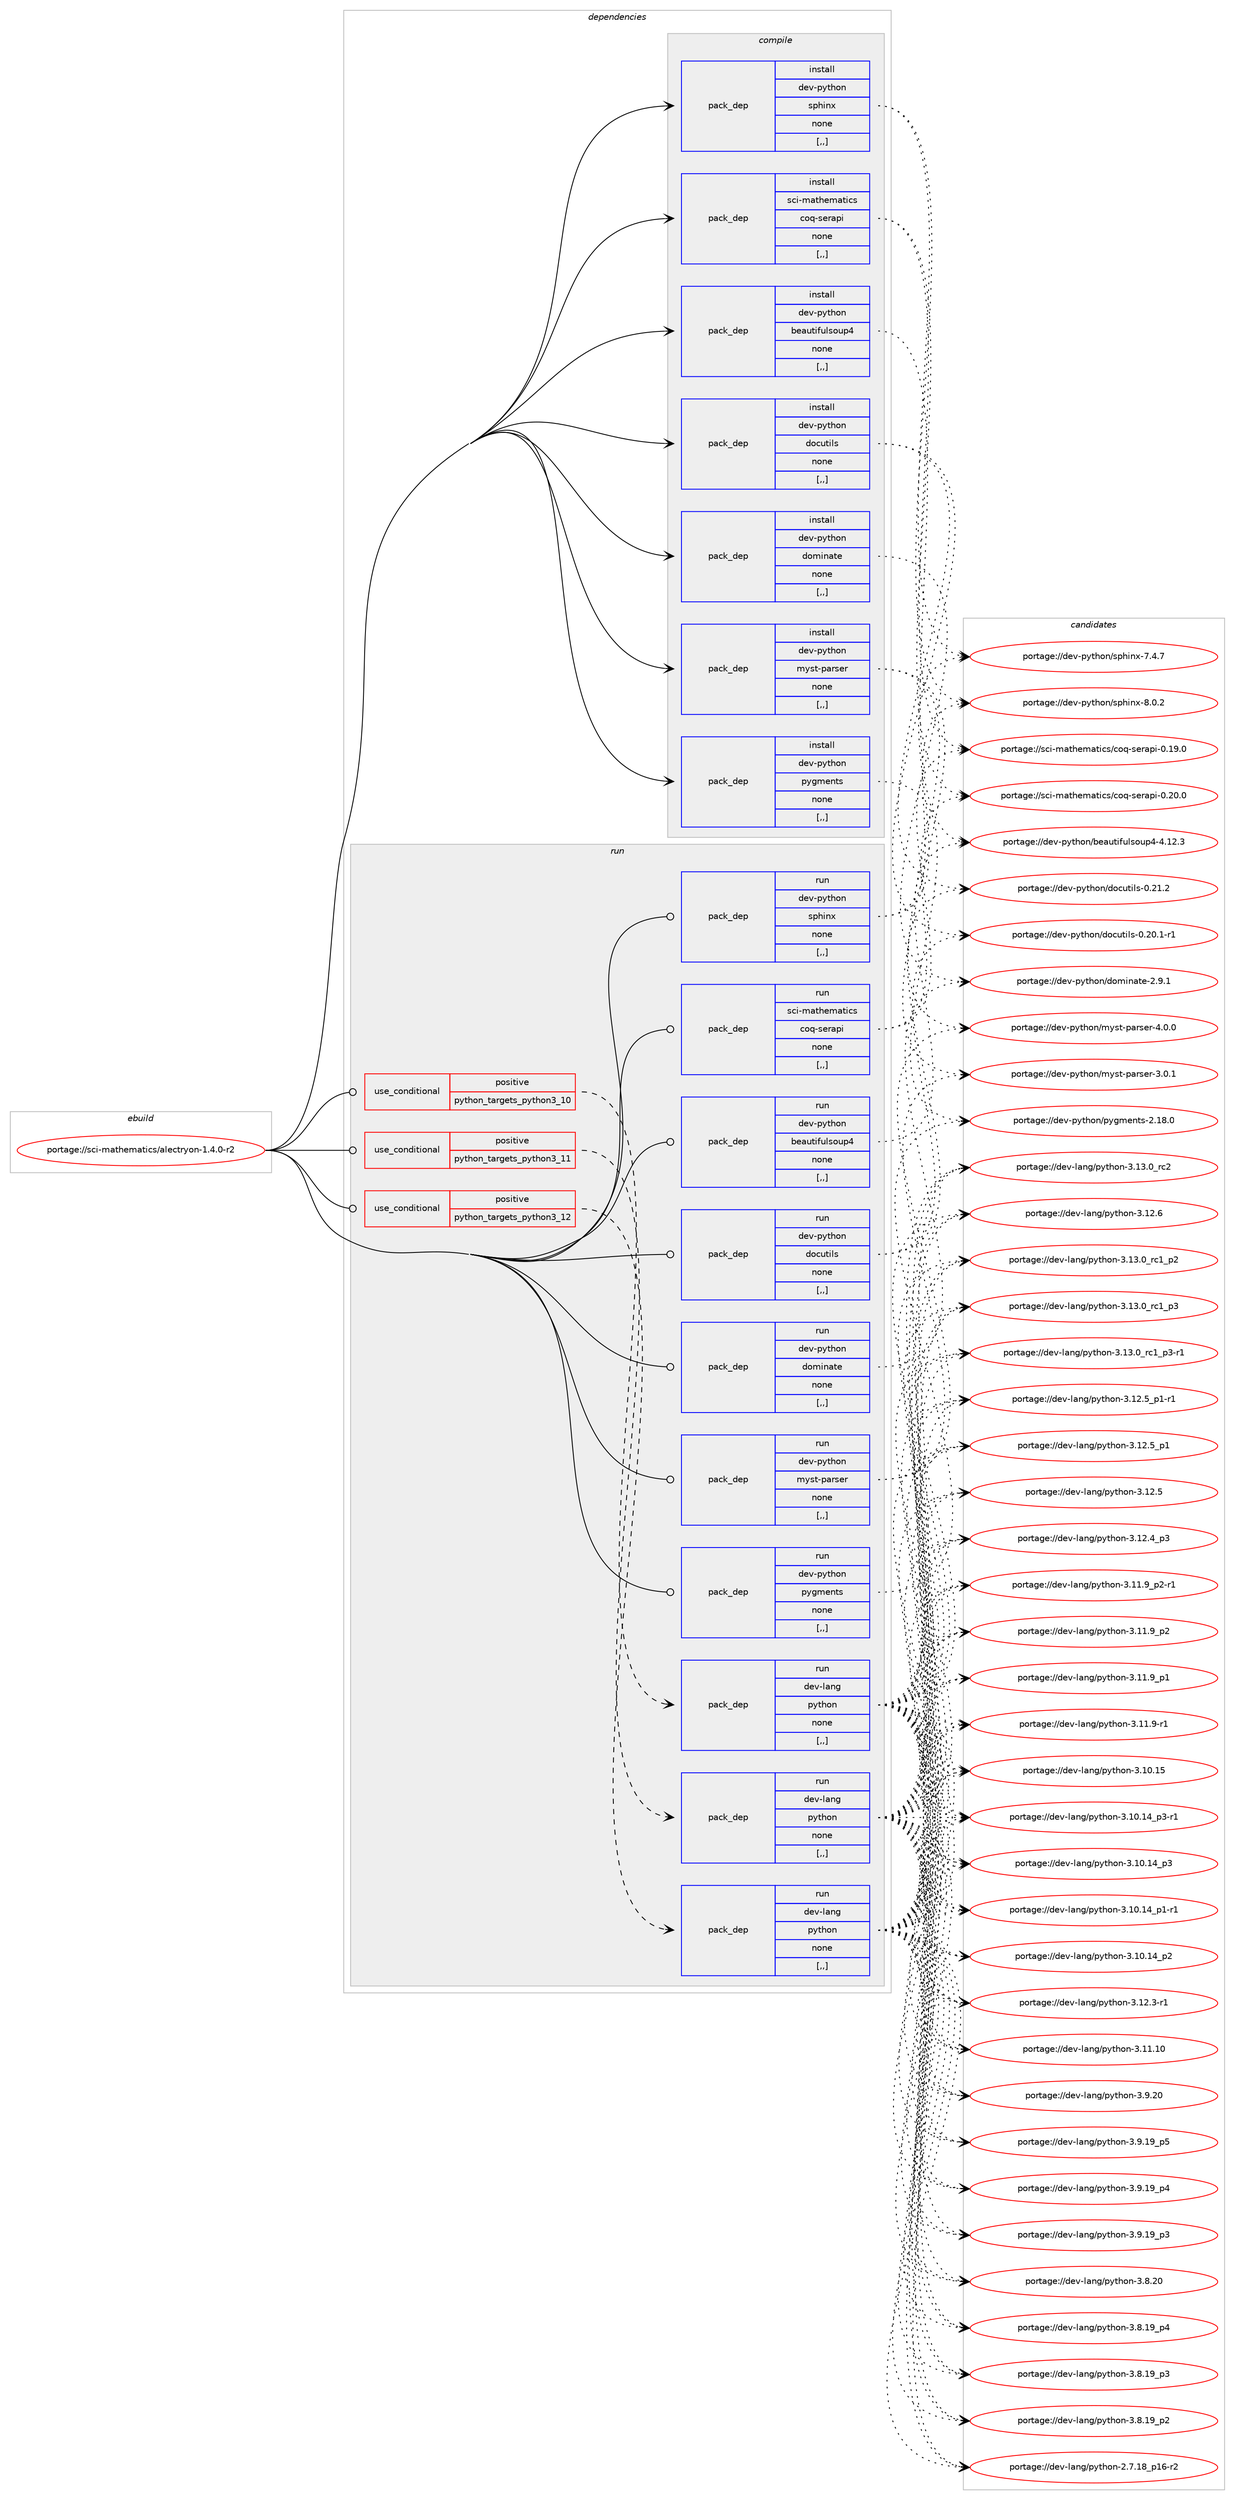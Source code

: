 digraph prolog {

# *************
# Graph options
# *************

newrank=true;
concentrate=true;
compound=true;
graph [rankdir=LR,fontname=Helvetica,fontsize=10,ranksep=1.5];#, ranksep=2.5, nodesep=0.2];
edge  [arrowhead=vee];
node  [fontname=Helvetica,fontsize=10];

# **********
# The ebuild
# **********

subgraph cluster_leftcol {
color=gray;
label=<<i>ebuild</i>>;
id [label="portage://sci-mathematics/alectryon-1.4.0-r2", color=red, width=4, href="../sci-mathematics/alectryon-1.4.0-r2.svg"];
}

# ****************
# The dependencies
# ****************

subgraph cluster_midcol {
color=gray;
label=<<i>dependencies</i>>;
subgraph cluster_compile {
fillcolor="#eeeeee";
style=filled;
label=<<i>compile</i>>;
subgraph pack668375 {
dependency916665 [label=<<TABLE BORDER="0" CELLBORDER="1" CELLSPACING="0" CELLPADDING="4" WIDTH="220"><TR><TD ROWSPAN="6" CELLPADDING="30">pack_dep</TD></TR><TR><TD WIDTH="110">install</TD></TR><TR><TD>dev-python</TD></TR><TR><TD>beautifulsoup4</TD></TR><TR><TD>none</TD></TR><TR><TD>[,,]</TD></TR></TABLE>>, shape=none, color=blue];
}
id:e -> dependency916665:w [weight=20,style="solid",arrowhead="vee"];
subgraph pack668376 {
dependency916666 [label=<<TABLE BORDER="0" CELLBORDER="1" CELLSPACING="0" CELLPADDING="4" WIDTH="220"><TR><TD ROWSPAN="6" CELLPADDING="30">pack_dep</TD></TR><TR><TD WIDTH="110">install</TD></TR><TR><TD>dev-python</TD></TR><TR><TD>docutils</TD></TR><TR><TD>none</TD></TR><TR><TD>[,,]</TD></TR></TABLE>>, shape=none, color=blue];
}
id:e -> dependency916666:w [weight=20,style="solid",arrowhead="vee"];
subgraph pack668377 {
dependency916667 [label=<<TABLE BORDER="0" CELLBORDER="1" CELLSPACING="0" CELLPADDING="4" WIDTH="220"><TR><TD ROWSPAN="6" CELLPADDING="30">pack_dep</TD></TR><TR><TD WIDTH="110">install</TD></TR><TR><TD>dev-python</TD></TR><TR><TD>dominate</TD></TR><TR><TD>none</TD></TR><TR><TD>[,,]</TD></TR></TABLE>>, shape=none, color=blue];
}
id:e -> dependency916667:w [weight=20,style="solid",arrowhead="vee"];
subgraph pack668378 {
dependency916668 [label=<<TABLE BORDER="0" CELLBORDER="1" CELLSPACING="0" CELLPADDING="4" WIDTH="220"><TR><TD ROWSPAN="6" CELLPADDING="30">pack_dep</TD></TR><TR><TD WIDTH="110">install</TD></TR><TR><TD>dev-python</TD></TR><TR><TD>myst-parser</TD></TR><TR><TD>none</TD></TR><TR><TD>[,,]</TD></TR></TABLE>>, shape=none, color=blue];
}
id:e -> dependency916668:w [weight=20,style="solid",arrowhead="vee"];
subgraph pack668379 {
dependency916669 [label=<<TABLE BORDER="0" CELLBORDER="1" CELLSPACING="0" CELLPADDING="4" WIDTH="220"><TR><TD ROWSPAN="6" CELLPADDING="30">pack_dep</TD></TR><TR><TD WIDTH="110">install</TD></TR><TR><TD>dev-python</TD></TR><TR><TD>pygments</TD></TR><TR><TD>none</TD></TR><TR><TD>[,,]</TD></TR></TABLE>>, shape=none, color=blue];
}
id:e -> dependency916669:w [weight=20,style="solid",arrowhead="vee"];
subgraph pack668380 {
dependency916670 [label=<<TABLE BORDER="0" CELLBORDER="1" CELLSPACING="0" CELLPADDING="4" WIDTH="220"><TR><TD ROWSPAN="6" CELLPADDING="30">pack_dep</TD></TR><TR><TD WIDTH="110">install</TD></TR><TR><TD>dev-python</TD></TR><TR><TD>sphinx</TD></TR><TR><TD>none</TD></TR><TR><TD>[,,]</TD></TR></TABLE>>, shape=none, color=blue];
}
id:e -> dependency916670:w [weight=20,style="solid",arrowhead="vee"];
subgraph pack668381 {
dependency916671 [label=<<TABLE BORDER="0" CELLBORDER="1" CELLSPACING="0" CELLPADDING="4" WIDTH="220"><TR><TD ROWSPAN="6" CELLPADDING="30">pack_dep</TD></TR><TR><TD WIDTH="110">install</TD></TR><TR><TD>sci-mathematics</TD></TR><TR><TD>coq-serapi</TD></TR><TR><TD>none</TD></TR><TR><TD>[,,]</TD></TR></TABLE>>, shape=none, color=blue];
}
id:e -> dependency916671:w [weight=20,style="solid",arrowhead="vee"];
}
subgraph cluster_compileandrun {
fillcolor="#eeeeee";
style=filled;
label=<<i>compile and run</i>>;
}
subgraph cluster_run {
fillcolor="#eeeeee";
style=filled;
label=<<i>run</i>>;
subgraph cond241671 {
dependency916672 [label=<<TABLE BORDER="0" CELLBORDER="1" CELLSPACING="0" CELLPADDING="4"><TR><TD ROWSPAN="3" CELLPADDING="10">use_conditional</TD></TR><TR><TD>positive</TD></TR><TR><TD>python_targets_python3_10</TD></TR></TABLE>>, shape=none, color=red];
subgraph pack668382 {
dependency916673 [label=<<TABLE BORDER="0" CELLBORDER="1" CELLSPACING="0" CELLPADDING="4" WIDTH="220"><TR><TD ROWSPAN="6" CELLPADDING="30">pack_dep</TD></TR><TR><TD WIDTH="110">run</TD></TR><TR><TD>dev-lang</TD></TR><TR><TD>python</TD></TR><TR><TD>none</TD></TR><TR><TD>[,,]</TD></TR></TABLE>>, shape=none, color=blue];
}
dependency916672:e -> dependency916673:w [weight=20,style="dashed",arrowhead="vee"];
}
id:e -> dependency916672:w [weight=20,style="solid",arrowhead="odot"];
subgraph cond241672 {
dependency916674 [label=<<TABLE BORDER="0" CELLBORDER="1" CELLSPACING="0" CELLPADDING="4"><TR><TD ROWSPAN="3" CELLPADDING="10">use_conditional</TD></TR><TR><TD>positive</TD></TR><TR><TD>python_targets_python3_11</TD></TR></TABLE>>, shape=none, color=red];
subgraph pack668383 {
dependency916675 [label=<<TABLE BORDER="0" CELLBORDER="1" CELLSPACING="0" CELLPADDING="4" WIDTH="220"><TR><TD ROWSPAN="6" CELLPADDING="30">pack_dep</TD></TR><TR><TD WIDTH="110">run</TD></TR><TR><TD>dev-lang</TD></TR><TR><TD>python</TD></TR><TR><TD>none</TD></TR><TR><TD>[,,]</TD></TR></TABLE>>, shape=none, color=blue];
}
dependency916674:e -> dependency916675:w [weight=20,style="dashed",arrowhead="vee"];
}
id:e -> dependency916674:w [weight=20,style="solid",arrowhead="odot"];
subgraph cond241673 {
dependency916676 [label=<<TABLE BORDER="0" CELLBORDER="1" CELLSPACING="0" CELLPADDING="4"><TR><TD ROWSPAN="3" CELLPADDING="10">use_conditional</TD></TR><TR><TD>positive</TD></TR><TR><TD>python_targets_python3_12</TD></TR></TABLE>>, shape=none, color=red];
subgraph pack668384 {
dependency916677 [label=<<TABLE BORDER="0" CELLBORDER="1" CELLSPACING="0" CELLPADDING="4" WIDTH="220"><TR><TD ROWSPAN="6" CELLPADDING="30">pack_dep</TD></TR><TR><TD WIDTH="110">run</TD></TR><TR><TD>dev-lang</TD></TR><TR><TD>python</TD></TR><TR><TD>none</TD></TR><TR><TD>[,,]</TD></TR></TABLE>>, shape=none, color=blue];
}
dependency916676:e -> dependency916677:w [weight=20,style="dashed",arrowhead="vee"];
}
id:e -> dependency916676:w [weight=20,style="solid",arrowhead="odot"];
subgraph pack668385 {
dependency916678 [label=<<TABLE BORDER="0" CELLBORDER="1" CELLSPACING="0" CELLPADDING="4" WIDTH="220"><TR><TD ROWSPAN="6" CELLPADDING="30">pack_dep</TD></TR><TR><TD WIDTH="110">run</TD></TR><TR><TD>dev-python</TD></TR><TR><TD>beautifulsoup4</TD></TR><TR><TD>none</TD></TR><TR><TD>[,,]</TD></TR></TABLE>>, shape=none, color=blue];
}
id:e -> dependency916678:w [weight=20,style="solid",arrowhead="odot"];
subgraph pack668386 {
dependency916679 [label=<<TABLE BORDER="0" CELLBORDER="1" CELLSPACING="0" CELLPADDING="4" WIDTH="220"><TR><TD ROWSPAN="6" CELLPADDING="30">pack_dep</TD></TR><TR><TD WIDTH="110">run</TD></TR><TR><TD>dev-python</TD></TR><TR><TD>docutils</TD></TR><TR><TD>none</TD></TR><TR><TD>[,,]</TD></TR></TABLE>>, shape=none, color=blue];
}
id:e -> dependency916679:w [weight=20,style="solid",arrowhead="odot"];
subgraph pack668387 {
dependency916680 [label=<<TABLE BORDER="0" CELLBORDER="1" CELLSPACING="0" CELLPADDING="4" WIDTH="220"><TR><TD ROWSPAN="6" CELLPADDING="30">pack_dep</TD></TR><TR><TD WIDTH="110">run</TD></TR><TR><TD>dev-python</TD></TR><TR><TD>dominate</TD></TR><TR><TD>none</TD></TR><TR><TD>[,,]</TD></TR></TABLE>>, shape=none, color=blue];
}
id:e -> dependency916680:w [weight=20,style="solid",arrowhead="odot"];
subgraph pack668388 {
dependency916681 [label=<<TABLE BORDER="0" CELLBORDER="1" CELLSPACING="0" CELLPADDING="4" WIDTH="220"><TR><TD ROWSPAN="6" CELLPADDING="30">pack_dep</TD></TR><TR><TD WIDTH="110">run</TD></TR><TR><TD>dev-python</TD></TR><TR><TD>myst-parser</TD></TR><TR><TD>none</TD></TR><TR><TD>[,,]</TD></TR></TABLE>>, shape=none, color=blue];
}
id:e -> dependency916681:w [weight=20,style="solid",arrowhead="odot"];
subgraph pack668389 {
dependency916682 [label=<<TABLE BORDER="0" CELLBORDER="1" CELLSPACING="0" CELLPADDING="4" WIDTH="220"><TR><TD ROWSPAN="6" CELLPADDING="30">pack_dep</TD></TR><TR><TD WIDTH="110">run</TD></TR><TR><TD>dev-python</TD></TR><TR><TD>pygments</TD></TR><TR><TD>none</TD></TR><TR><TD>[,,]</TD></TR></TABLE>>, shape=none, color=blue];
}
id:e -> dependency916682:w [weight=20,style="solid",arrowhead="odot"];
subgraph pack668390 {
dependency916683 [label=<<TABLE BORDER="0" CELLBORDER="1" CELLSPACING="0" CELLPADDING="4" WIDTH="220"><TR><TD ROWSPAN="6" CELLPADDING="30">pack_dep</TD></TR><TR><TD WIDTH="110">run</TD></TR><TR><TD>dev-python</TD></TR><TR><TD>sphinx</TD></TR><TR><TD>none</TD></TR><TR><TD>[,,]</TD></TR></TABLE>>, shape=none, color=blue];
}
id:e -> dependency916683:w [weight=20,style="solid",arrowhead="odot"];
subgraph pack668391 {
dependency916684 [label=<<TABLE BORDER="0" CELLBORDER="1" CELLSPACING="0" CELLPADDING="4" WIDTH="220"><TR><TD ROWSPAN="6" CELLPADDING="30">pack_dep</TD></TR><TR><TD WIDTH="110">run</TD></TR><TR><TD>sci-mathematics</TD></TR><TR><TD>coq-serapi</TD></TR><TR><TD>none</TD></TR><TR><TD>[,,]</TD></TR></TABLE>>, shape=none, color=blue];
}
id:e -> dependency916684:w [weight=20,style="solid",arrowhead="odot"];
}
}

# **************
# The candidates
# **************

subgraph cluster_choices {
rank=same;
color=gray;
label=<<i>candidates</i>>;

subgraph choice668375 {
color=black;
nodesep=1;
choice100101118451121211161041111104798101971171161051021171081151111171125245524649504651 [label="portage://dev-python/beautifulsoup4-4.12.3", color=red, width=4,href="../dev-python/beautifulsoup4-4.12.3.svg"];
dependency916665:e -> choice100101118451121211161041111104798101971171161051021171081151111171125245524649504651:w [style=dotted,weight="100"];
}
subgraph choice668376 {
color=black;
nodesep=1;
choice10010111845112121116104111110471001119911711610510811545484650494650 [label="portage://dev-python/docutils-0.21.2", color=red, width=4,href="../dev-python/docutils-0.21.2.svg"];
choice100101118451121211161041111104710011199117116105108115454846504846494511449 [label="portage://dev-python/docutils-0.20.1-r1", color=red, width=4,href="../dev-python/docutils-0.20.1-r1.svg"];
dependency916666:e -> choice10010111845112121116104111110471001119911711610510811545484650494650:w [style=dotted,weight="100"];
dependency916666:e -> choice100101118451121211161041111104710011199117116105108115454846504846494511449:w [style=dotted,weight="100"];
}
subgraph choice668377 {
color=black;
nodesep=1;
choice100101118451121211161041111104710011110910511097116101455046574649 [label="portage://dev-python/dominate-2.9.1", color=red, width=4,href="../dev-python/dominate-2.9.1.svg"];
dependency916667:e -> choice100101118451121211161041111104710011110910511097116101455046574649:w [style=dotted,weight="100"];
}
subgraph choice668378 {
color=black;
nodesep=1;
choice10010111845112121116104111110471091211151164511297114115101114455246484648 [label="portage://dev-python/myst-parser-4.0.0", color=red, width=4,href="../dev-python/myst-parser-4.0.0.svg"];
choice10010111845112121116104111110471091211151164511297114115101114455146484649 [label="portage://dev-python/myst-parser-3.0.1", color=red, width=4,href="../dev-python/myst-parser-3.0.1.svg"];
dependency916668:e -> choice10010111845112121116104111110471091211151164511297114115101114455246484648:w [style=dotted,weight="100"];
dependency916668:e -> choice10010111845112121116104111110471091211151164511297114115101114455146484649:w [style=dotted,weight="100"];
}
subgraph choice668379 {
color=black;
nodesep=1;
choice100101118451121211161041111104711212110310910111011611545504649564648 [label="portage://dev-python/pygments-2.18.0", color=red, width=4,href="../dev-python/pygments-2.18.0.svg"];
dependency916669:e -> choice100101118451121211161041111104711212110310910111011611545504649564648:w [style=dotted,weight="100"];
}
subgraph choice668380 {
color=black;
nodesep=1;
choice1001011184511212111610411111047115112104105110120455646484650 [label="portage://dev-python/sphinx-8.0.2", color=red, width=4,href="../dev-python/sphinx-8.0.2.svg"];
choice1001011184511212111610411111047115112104105110120455546524655 [label="portage://dev-python/sphinx-7.4.7", color=red, width=4,href="../dev-python/sphinx-7.4.7.svg"];
dependency916670:e -> choice1001011184511212111610411111047115112104105110120455646484650:w [style=dotted,weight="100"];
dependency916670:e -> choice1001011184511212111610411111047115112104105110120455546524655:w [style=dotted,weight="100"];
}
subgraph choice668381 {
color=black;
nodesep=1;
choice11599105451099711610410110997116105991154799111113451151011149711210545484650484648 [label="portage://sci-mathematics/coq-serapi-0.20.0", color=red, width=4,href="../sci-mathematics/coq-serapi-0.20.0.svg"];
choice11599105451099711610410110997116105991154799111113451151011149711210545484649574648 [label="portage://sci-mathematics/coq-serapi-0.19.0", color=red, width=4,href="../sci-mathematics/coq-serapi-0.19.0.svg"];
dependency916671:e -> choice11599105451099711610410110997116105991154799111113451151011149711210545484650484648:w [style=dotted,weight="100"];
dependency916671:e -> choice11599105451099711610410110997116105991154799111113451151011149711210545484649574648:w [style=dotted,weight="100"];
}
subgraph choice668382 {
color=black;
nodesep=1;
choice10010111845108971101034711212111610411111045514649514648951149950 [label="portage://dev-lang/python-3.13.0_rc2", color=red, width=4,href="../dev-lang/python-3.13.0_rc2.svg"];
choice1001011184510897110103471121211161041111104551464951464895114994995112514511449 [label="portage://dev-lang/python-3.13.0_rc1_p3-r1", color=red, width=4,href="../dev-lang/python-3.13.0_rc1_p3-r1.svg"];
choice100101118451089711010347112121116104111110455146495146489511499499511251 [label="portage://dev-lang/python-3.13.0_rc1_p3", color=red, width=4,href="../dev-lang/python-3.13.0_rc1_p3.svg"];
choice100101118451089711010347112121116104111110455146495146489511499499511250 [label="portage://dev-lang/python-3.13.0_rc1_p2", color=red, width=4,href="../dev-lang/python-3.13.0_rc1_p2.svg"];
choice10010111845108971101034711212111610411111045514649504654 [label="portage://dev-lang/python-3.12.6", color=red, width=4,href="../dev-lang/python-3.12.6.svg"];
choice1001011184510897110103471121211161041111104551464950465395112494511449 [label="portage://dev-lang/python-3.12.5_p1-r1", color=red, width=4,href="../dev-lang/python-3.12.5_p1-r1.svg"];
choice100101118451089711010347112121116104111110455146495046539511249 [label="portage://dev-lang/python-3.12.5_p1", color=red, width=4,href="../dev-lang/python-3.12.5_p1.svg"];
choice10010111845108971101034711212111610411111045514649504653 [label="portage://dev-lang/python-3.12.5", color=red, width=4,href="../dev-lang/python-3.12.5.svg"];
choice100101118451089711010347112121116104111110455146495046529511251 [label="portage://dev-lang/python-3.12.4_p3", color=red, width=4,href="../dev-lang/python-3.12.4_p3.svg"];
choice100101118451089711010347112121116104111110455146495046514511449 [label="portage://dev-lang/python-3.12.3-r1", color=red, width=4,href="../dev-lang/python-3.12.3-r1.svg"];
choice1001011184510897110103471121211161041111104551464949464948 [label="portage://dev-lang/python-3.11.10", color=red, width=4,href="../dev-lang/python-3.11.10.svg"];
choice1001011184510897110103471121211161041111104551464949465795112504511449 [label="portage://dev-lang/python-3.11.9_p2-r1", color=red, width=4,href="../dev-lang/python-3.11.9_p2-r1.svg"];
choice100101118451089711010347112121116104111110455146494946579511250 [label="portage://dev-lang/python-3.11.9_p2", color=red, width=4,href="../dev-lang/python-3.11.9_p2.svg"];
choice100101118451089711010347112121116104111110455146494946579511249 [label="portage://dev-lang/python-3.11.9_p1", color=red, width=4,href="../dev-lang/python-3.11.9_p1.svg"];
choice100101118451089711010347112121116104111110455146494946574511449 [label="portage://dev-lang/python-3.11.9-r1", color=red, width=4,href="../dev-lang/python-3.11.9-r1.svg"];
choice1001011184510897110103471121211161041111104551464948464953 [label="portage://dev-lang/python-3.10.15", color=red, width=4,href="../dev-lang/python-3.10.15.svg"];
choice100101118451089711010347112121116104111110455146494846495295112514511449 [label="portage://dev-lang/python-3.10.14_p3-r1", color=red, width=4,href="../dev-lang/python-3.10.14_p3-r1.svg"];
choice10010111845108971101034711212111610411111045514649484649529511251 [label="portage://dev-lang/python-3.10.14_p3", color=red, width=4,href="../dev-lang/python-3.10.14_p3.svg"];
choice10010111845108971101034711212111610411111045514649484649529511250 [label="portage://dev-lang/python-3.10.14_p2", color=red, width=4,href="../dev-lang/python-3.10.14_p2.svg"];
choice100101118451089711010347112121116104111110455146494846495295112494511449 [label="portage://dev-lang/python-3.10.14_p1-r1", color=red, width=4,href="../dev-lang/python-3.10.14_p1-r1.svg"];
choice10010111845108971101034711212111610411111045514657465048 [label="portage://dev-lang/python-3.9.20", color=red, width=4,href="../dev-lang/python-3.9.20.svg"];
choice100101118451089711010347112121116104111110455146574649579511253 [label="portage://dev-lang/python-3.9.19_p5", color=red, width=4,href="../dev-lang/python-3.9.19_p5.svg"];
choice100101118451089711010347112121116104111110455146574649579511252 [label="portage://dev-lang/python-3.9.19_p4", color=red, width=4,href="../dev-lang/python-3.9.19_p4.svg"];
choice100101118451089711010347112121116104111110455146574649579511251 [label="portage://dev-lang/python-3.9.19_p3", color=red, width=4,href="../dev-lang/python-3.9.19_p3.svg"];
choice10010111845108971101034711212111610411111045514656465048 [label="portage://dev-lang/python-3.8.20", color=red, width=4,href="../dev-lang/python-3.8.20.svg"];
choice100101118451089711010347112121116104111110455146564649579511252 [label="portage://dev-lang/python-3.8.19_p4", color=red, width=4,href="../dev-lang/python-3.8.19_p4.svg"];
choice100101118451089711010347112121116104111110455146564649579511251 [label="portage://dev-lang/python-3.8.19_p3", color=red, width=4,href="../dev-lang/python-3.8.19_p3.svg"];
choice100101118451089711010347112121116104111110455146564649579511250 [label="portage://dev-lang/python-3.8.19_p2", color=red, width=4,href="../dev-lang/python-3.8.19_p2.svg"];
choice100101118451089711010347112121116104111110455046554649569511249544511450 [label="portage://dev-lang/python-2.7.18_p16-r2", color=red, width=4,href="../dev-lang/python-2.7.18_p16-r2.svg"];
dependency916673:e -> choice10010111845108971101034711212111610411111045514649514648951149950:w [style=dotted,weight="100"];
dependency916673:e -> choice1001011184510897110103471121211161041111104551464951464895114994995112514511449:w [style=dotted,weight="100"];
dependency916673:e -> choice100101118451089711010347112121116104111110455146495146489511499499511251:w [style=dotted,weight="100"];
dependency916673:e -> choice100101118451089711010347112121116104111110455146495146489511499499511250:w [style=dotted,weight="100"];
dependency916673:e -> choice10010111845108971101034711212111610411111045514649504654:w [style=dotted,weight="100"];
dependency916673:e -> choice1001011184510897110103471121211161041111104551464950465395112494511449:w [style=dotted,weight="100"];
dependency916673:e -> choice100101118451089711010347112121116104111110455146495046539511249:w [style=dotted,weight="100"];
dependency916673:e -> choice10010111845108971101034711212111610411111045514649504653:w [style=dotted,weight="100"];
dependency916673:e -> choice100101118451089711010347112121116104111110455146495046529511251:w [style=dotted,weight="100"];
dependency916673:e -> choice100101118451089711010347112121116104111110455146495046514511449:w [style=dotted,weight="100"];
dependency916673:e -> choice1001011184510897110103471121211161041111104551464949464948:w [style=dotted,weight="100"];
dependency916673:e -> choice1001011184510897110103471121211161041111104551464949465795112504511449:w [style=dotted,weight="100"];
dependency916673:e -> choice100101118451089711010347112121116104111110455146494946579511250:w [style=dotted,weight="100"];
dependency916673:e -> choice100101118451089711010347112121116104111110455146494946579511249:w [style=dotted,weight="100"];
dependency916673:e -> choice100101118451089711010347112121116104111110455146494946574511449:w [style=dotted,weight="100"];
dependency916673:e -> choice1001011184510897110103471121211161041111104551464948464953:w [style=dotted,weight="100"];
dependency916673:e -> choice100101118451089711010347112121116104111110455146494846495295112514511449:w [style=dotted,weight="100"];
dependency916673:e -> choice10010111845108971101034711212111610411111045514649484649529511251:w [style=dotted,weight="100"];
dependency916673:e -> choice10010111845108971101034711212111610411111045514649484649529511250:w [style=dotted,weight="100"];
dependency916673:e -> choice100101118451089711010347112121116104111110455146494846495295112494511449:w [style=dotted,weight="100"];
dependency916673:e -> choice10010111845108971101034711212111610411111045514657465048:w [style=dotted,weight="100"];
dependency916673:e -> choice100101118451089711010347112121116104111110455146574649579511253:w [style=dotted,weight="100"];
dependency916673:e -> choice100101118451089711010347112121116104111110455146574649579511252:w [style=dotted,weight="100"];
dependency916673:e -> choice100101118451089711010347112121116104111110455146574649579511251:w [style=dotted,weight="100"];
dependency916673:e -> choice10010111845108971101034711212111610411111045514656465048:w [style=dotted,weight="100"];
dependency916673:e -> choice100101118451089711010347112121116104111110455146564649579511252:w [style=dotted,weight="100"];
dependency916673:e -> choice100101118451089711010347112121116104111110455146564649579511251:w [style=dotted,weight="100"];
dependency916673:e -> choice100101118451089711010347112121116104111110455146564649579511250:w [style=dotted,weight="100"];
dependency916673:e -> choice100101118451089711010347112121116104111110455046554649569511249544511450:w [style=dotted,weight="100"];
}
subgraph choice668383 {
color=black;
nodesep=1;
choice10010111845108971101034711212111610411111045514649514648951149950 [label="portage://dev-lang/python-3.13.0_rc2", color=red, width=4,href="../dev-lang/python-3.13.0_rc2.svg"];
choice1001011184510897110103471121211161041111104551464951464895114994995112514511449 [label="portage://dev-lang/python-3.13.0_rc1_p3-r1", color=red, width=4,href="../dev-lang/python-3.13.0_rc1_p3-r1.svg"];
choice100101118451089711010347112121116104111110455146495146489511499499511251 [label="portage://dev-lang/python-3.13.0_rc1_p3", color=red, width=4,href="../dev-lang/python-3.13.0_rc1_p3.svg"];
choice100101118451089711010347112121116104111110455146495146489511499499511250 [label="portage://dev-lang/python-3.13.0_rc1_p2", color=red, width=4,href="../dev-lang/python-3.13.0_rc1_p2.svg"];
choice10010111845108971101034711212111610411111045514649504654 [label="portage://dev-lang/python-3.12.6", color=red, width=4,href="../dev-lang/python-3.12.6.svg"];
choice1001011184510897110103471121211161041111104551464950465395112494511449 [label="portage://dev-lang/python-3.12.5_p1-r1", color=red, width=4,href="../dev-lang/python-3.12.5_p1-r1.svg"];
choice100101118451089711010347112121116104111110455146495046539511249 [label="portage://dev-lang/python-3.12.5_p1", color=red, width=4,href="../dev-lang/python-3.12.5_p1.svg"];
choice10010111845108971101034711212111610411111045514649504653 [label="portage://dev-lang/python-3.12.5", color=red, width=4,href="../dev-lang/python-3.12.5.svg"];
choice100101118451089711010347112121116104111110455146495046529511251 [label="portage://dev-lang/python-3.12.4_p3", color=red, width=4,href="../dev-lang/python-3.12.4_p3.svg"];
choice100101118451089711010347112121116104111110455146495046514511449 [label="portage://dev-lang/python-3.12.3-r1", color=red, width=4,href="../dev-lang/python-3.12.3-r1.svg"];
choice1001011184510897110103471121211161041111104551464949464948 [label="portage://dev-lang/python-3.11.10", color=red, width=4,href="../dev-lang/python-3.11.10.svg"];
choice1001011184510897110103471121211161041111104551464949465795112504511449 [label="portage://dev-lang/python-3.11.9_p2-r1", color=red, width=4,href="../dev-lang/python-3.11.9_p2-r1.svg"];
choice100101118451089711010347112121116104111110455146494946579511250 [label="portage://dev-lang/python-3.11.9_p2", color=red, width=4,href="../dev-lang/python-3.11.9_p2.svg"];
choice100101118451089711010347112121116104111110455146494946579511249 [label="portage://dev-lang/python-3.11.9_p1", color=red, width=4,href="../dev-lang/python-3.11.9_p1.svg"];
choice100101118451089711010347112121116104111110455146494946574511449 [label="portage://dev-lang/python-3.11.9-r1", color=red, width=4,href="../dev-lang/python-3.11.9-r1.svg"];
choice1001011184510897110103471121211161041111104551464948464953 [label="portage://dev-lang/python-3.10.15", color=red, width=4,href="../dev-lang/python-3.10.15.svg"];
choice100101118451089711010347112121116104111110455146494846495295112514511449 [label="portage://dev-lang/python-3.10.14_p3-r1", color=red, width=4,href="../dev-lang/python-3.10.14_p3-r1.svg"];
choice10010111845108971101034711212111610411111045514649484649529511251 [label="portage://dev-lang/python-3.10.14_p3", color=red, width=4,href="../dev-lang/python-3.10.14_p3.svg"];
choice10010111845108971101034711212111610411111045514649484649529511250 [label="portage://dev-lang/python-3.10.14_p2", color=red, width=4,href="../dev-lang/python-3.10.14_p2.svg"];
choice100101118451089711010347112121116104111110455146494846495295112494511449 [label="portage://dev-lang/python-3.10.14_p1-r1", color=red, width=4,href="../dev-lang/python-3.10.14_p1-r1.svg"];
choice10010111845108971101034711212111610411111045514657465048 [label="portage://dev-lang/python-3.9.20", color=red, width=4,href="../dev-lang/python-3.9.20.svg"];
choice100101118451089711010347112121116104111110455146574649579511253 [label="portage://dev-lang/python-3.9.19_p5", color=red, width=4,href="../dev-lang/python-3.9.19_p5.svg"];
choice100101118451089711010347112121116104111110455146574649579511252 [label="portage://dev-lang/python-3.9.19_p4", color=red, width=4,href="../dev-lang/python-3.9.19_p4.svg"];
choice100101118451089711010347112121116104111110455146574649579511251 [label="portage://dev-lang/python-3.9.19_p3", color=red, width=4,href="../dev-lang/python-3.9.19_p3.svg"];
choice10010111845108971101034711212111610411111045514656465048 [label="portage://dev-lang/python-3.8.20", color=red, width=4,href="../dev-lang/python-3.8.20.svg"];
choice100101118451089711010347112121116104111110455146564649579511252 [label="portage://dev-lang/python-3.8.19_p4", color=red, width=4,href="../dev-lang/python-3.8.19_p4.svg"];
choice100101118451089711010347112121116104111110455146564649579511251 [label="portage://dev-lang/python-3.8.19_p3", color=red, width=4,href="../dev-lang/python-3.8.19_p3.svg"];
choice100101118451089711010347112121116104111110455146564649579511250 [label="portage://dev-lang/python-3.8.19_p2", color=red, width=4,href="../dev-lang/python-3.8.19_p2.svg"];
choice100101118451089711010347112121116104111110455046554649569511249544511450 [label="portage://dev-lang/python-2.7.18_p16-r2", color=red, width=4,href="../dev-lang/python-2.7.18_p16-r2.svg"];
dependency916675:e -> choice10010111845108971101034711212111610411111045514649514648951149950:w [style=dotted,weight="100"];
dependency916675:e -> choice1001011184510897110103471121211161041111104551464951464895114994995112514511449:w [style=dotted,weight="100"];
dependency916675:e -> choice100101118451089711010347112121116104111110455146495146489511499499511251:w [style=dotted,weight="100"];
dependency916675:e -> choice100101118451089711010347112121116104111110455146495146489511499499511250:w [style=dotted,weight="100"];
dependency916675:e -> choice10010111845108971101034711212111610411111045514649504654:w [style=dotted,weight="100"];
dependency916675:e -> choice1001011184510897110103471121211161041111104551464950465395112494511449:w [style=dotted,weight="100"];
dependency916675:e -> choice100101118451089711010347112121116104111110455146495046539511249:w [style=dotted,weight="100"];
dependency916675:e -> choice10010111845108971101034711212111610411111045514649504653:w [style=dotted,weight="100"];
dependency916675:e -> choice100101118451089711010347112121116104111110455146495046529511251:w [style=dotted,weight="100"];
dependency916675:e -> choice100101118451089711010347112121116104111110455146495046514511449:w [style=dotted,weight="100"];
dependency916675:e -> choice1001011184510897110103471121211161041111104551464949464948:w [style=dotted,weight="100"];
dependency916675:e -> choice1001011184510897110103471121211161041111104551464949465795112504511449:w [style=dotted,weight="100"];
dependency916675:e -> choice100101118451089711010347112121116104111110455146494946579511250:w [style=dotted,weight="100"];
dependency916675:e -> choice100101118451089711010347112121116104111110455146494946579511249:w [style=dotted,weight="100"];
dependency916675:e -> choice100101118451089711010347112121116104111110455146494946574511449:w [style=dotted,weight="100"];
dependency916675:e -> choice1001011184510897110103471121211161041111104551464948464953:w [style=dotted,weight="100"];
dependency916675:e -> choice100101118451089711010347112121116104111110455146494846495295112514511449:w [style=dotted,weight="100"];
dependency916675:e -> choice10010111845108971101034711212111610411111045514649484649529511251:w [style=dotted,weight="100"];
dependency916675:e -> choice10010111845108971101034711212111610411111045514649484649529511250:w [style=dotted,weight="100"];
dependency916675:e -> choice100101118451089711010347112121116104111110455146494846495295112494511449:w [style=dotted,weight="100"];
dependency916675:e -> choice10010111845108971101034711212111610411111045514657465048:w [style=dotted,weight="100"];
dependency916675:e -> choice100101118451089711010347112121116104111110455146574649579511253:w [style=dotted,weight="100"];
dependency916675:e -> choice100101118451089711010347112121116104111110455146574649579511252:w [style=dotted,weight="100"];
dependency916675:e -> choice100101118451089711010347112121116104111110455146574649579511251:w [style=dotted,weight="100"];
dependency916675:e -> choice10010111845108971101034711212111610411111045514656465048:w [style=dotted,weight="100"];
dependency916675:e -> choice100101118451089711010347112121116104111110455146564649579511252:w [style=dotted,weight="100"];
dependency916675:e -> choice100101118451089711010347112121116104111110455146564649579511251:w [style=dotted,weight="100"];
dependency916675:e -> choice100101118451089711010347112121116104111110455146564649579511250:w [style=dotted,weight="100"];
dependency916675:e -> choice100101118451089711010347112121116104111110455046554649569511249544511450:w [style=dotted,weight="100"];
}
subgraph choice668384 {
color=black;
nodesep=1;
choice10010111845108971101034711212111610411111045514649514648951149950 [label="portage://dev-lang/python-3.13.0_rc2", color=red, width=4,href="../dev-lang/python-3.13.0_rc2.svg"];
choice1001011184510897110103471121211161041111104551464951464895114994995112514511449 [label="portage://dev-lang/python-3.13.0_rc1_p3-r1", color=red, width=4,href="../dev-lang/python-3.13.0_rc1_p3-r1.svg"];
choice100101118451089711010347112121116104111110455146495146489511499499511251 [label="portage://dev-lang/python-3.13.0_rc1_p3", color=red, width=4,href="../dev-lang/python-3.13.0_rc1_p3.svg"];
choice100101118451089711010347112121116104111110455146495146489511499499511250 [label="portage://dev-lang/python-3.13.0_rc1_p2", color=red, width=4,href="../dev-lang/python-3.13.0_rc1_p2.svg"];
choice10010111845108971101034711212111610411111045514649504654 [label="portage://dev-lang/python-3.12.6", color=red, width=4,href="../dev-lang/python-3.12.6.svg"];
choice1001011184510897110103471121211161041111104551464950465395112494511449 [label="portage://dev-lang/python-3.12.5_p1-r1", color=red, width=4,href="../dev-lang/python-3.12.5_p1-r1.svg"];
choice100101118451089711010347112121116104111110455146495046539511249 [label="portage://dev-lang/python-3.12.5_p1", color=red, width=4,href="../dev-lang/python-3.12.5_p1.svg"];
choice10010111845108971101034711212111610411111045514649504653 [label="portage://dev-lang/python-3.12.5", color=red, width=4,href="../dev-lang/python-3.12.5.svg"];
choice100101118451089711010347112121116104111110455146495046529511251 [label="portage://dev-lang/python-3.12.4_p3", color=red, width=4,href="../dev-lang/python-3.12.4_p3.svg"];
choice100101118451089711010347112121116104111110455146495046514511449 [label="portage://dev-lang/python-3.12.3-r1", color=red, width=4,href="../dev-lang/python-3.12.3-r1.svg"];
choice1001011184510897110103471121211161041111104551464949464948 [label="portage://dev-lang/python-3.11.10", color=red, width=4,href="../dev-lang/python-3.11.10.svg"];
choice1001011184510897110103471121211161041111104551464949465795112504511449 [label="portage://dev-lang/python-3.11.9_p2-r1", color=red, width=4,href="../dev-lang/python-3.11.9_p2-r1.svg"];
choice100101118451089711010347112121116104111110455146494946579511250 [label="portage://dev-lang/python-3.11.9_p2", color=red, width=4,href="../dev-lang/python-3.11.9_p2.svg"];
choice100101118451089711010347112121116104111110455146494946579511249 [label="portage://dev-lang/python-3.11.9_p1", color=red, width=4,href="../dev-lang/python-3.11.9_p1.svg"];
choice100101118451089711010347112121116104111110455146494946574511449 [label="portage://dev-lang/python-3.11.9-r1", color=red, width=4,href="../dev-lang/python-3.11.9-r1.svg"];
choice1001011184510897110103471121211161041111104551464948464953 [label="portage://dev-lang/python-3.10.15", color=red, width=4,href="../dev-lang/python-3.10.15.svg"];
choice100101118451089711010347112121116104111110455146494846495295112514511449 [label="portage://dev-lang/python-3.10.14_p3-r1", color=red, width=4,href="../dev-lang/python-3.10.14_p3-r1.svg"];
choice10010111845108971101034711212111610411111045514649484649529511251 [label="portage://dev-lang/python-3.10.14_p3", color=red, width=4,href="../dev-lang/python-3.10.14_p3.svg"];
choice10010111845108971101034711212111610411111045514649484649529511250 [label="portage://dev-lang/python-3.10.14_p2", color=red, width=4,href="../dev-lang/python-3.10.14_p2.svg"];
choice100101118451089711010347112121116104111110455146494846495295112494511449 [label="portage://dev-lang/python-3.10.14_p1-r1", color=red, width=4,href="../dev-lang/python-3.10.14_p1-r1.svg"];
choice10010111845108971101034711212111610411111045514657465048 [label="portage://dev-lang/python-3.9.20", color=red, width=4,href="../dev-lang/python-3.9.20.svg"];
choice100101118451089711010347112121116104111110455146574649579511253 [label="portage://dev-lang/python-3.9.19_p5", color=red, width=4,href="../dev-lang/python-3.9.19_p5.svg"];
choice100101118451089711010347112121116104111110455146574649579511252 [label="portage://dev-lang/python-3.9.19_p4", color=red, width=4,href="../dev-lang/python-3.9.19_p4.svg"];
choice100101118451089711010347112121116104111110455146574649579511251 [label="portage://dev-lang/python-3.9.19_p3", color=red, width=4,href="../dev-lang/python-3.9.19_p3.svg"];
choice10010111845108971101034711212111610411111045514656465048 [label="portage://dev-lang/python-3.8.20", color=red, width=4,href="../dev-lang/python-3.8.20.svg"];
choice100101118451089711010347112121116104111110455146564649579511252 [label="portage://dev-lang/python-3.8.19_p4", color=red, width=4,href="../dev-lang/python-3.8.19_p4.svg"];
choice100101118451089711010347112121116104111110455146564649579511251 [label="portage://dev-lang/python-3.8.19_p3", color=red, width=4,href="../dev-lang/python-3.8.19_p3.svg"];
choice100101118451089711010347112121116104111110455146564649579511250 [label="portage://dev-lang/python-3.8.19_p2", color=red, width=4,href="../dev-lang/python-3.8.19_p2.svg"];
choice100101118451089711010347112121116104111110455046554649569511249544511450 [label="portage://dev-lang/python-2.7.18_p16-r2", color=red, width=4,href="../dev-lang/python-2.7.18_p16-r2.svg"];
dependency916677:e -> choice10010111845108971101034711212111610411111045514649514648951149950:w [style=dotted,weight="100"];
dependency916677:e -> choice1001011184510897110103471121211161041111104551464951464895114994995112514511449:w [style=dotted,weight="100"];
dependency916677:e -> choice100101118451089711010347112121116104111110455146495146489511499499511251:w [style=dotted,weight="100"];
dependency916677:e -> choice100101118451089711010347112121116104111110455146495146489511499499511250:w [style=dotted,weight="100"];
dependency916677:e -> choice10010111845108971101034711212111610411111045514649504654:w [style=dotted,weight="100"];
dependency916677:e -> choice1001011184510897110103471121211161041111104551464950465395112494511449:w [style=dotted,weight="100"];
dependency916677:e -> choice100101118451089711010347112121116104111110455146495046539511249:w [style=dotted,weight="100"];
dependency916677:e -> choice10010111845108971101034711212111610411111045514649504653:w [style=dotted,weight="100"];
dependency916677:e -> choice100101118451089711010347112121116104111110455146495046529511251:w [style=dotted,weight="100"];
dependency916677:e -> choice100101118451089711010347112121116104111110455146495046514511449:w [style=dotted,weight="100"];
dependency916677:e -> choice1001011184510897110103471121211161041111104551464949464948:w [style=dotted,weight="100"];
dependency916677:e -> choice1001011184510897110103471121211161041111104551464949465795112504511449:w [style=dotted,weight="100"];
dependency916677:e -> choice100101118451089711010347112121116104111110455146494946579511250:w [style=dotted,weight="100"];
dependency916677:e -> choice100101118451089711010347112121116104111110455146494946579511249:w [style=dotted,weight="100"];
dependency916677:e -> choice100101118451089711010347112121116104111110455146494946574511449:w [style=dotted,weight="100"];
dependency916677:e -> choice1001011184510897110103471121211161041111104551464948464953:w [style=dotted,weight="100"];
dependency916677:e -> choice100101118451089711010347112121116104111110455146494846495295112514511449:w [style=dotted,weight="100"];
dependency916677:e -> choice10010111845108971101034711212111610411111045514649484649529511251:w [style=dotted,weight="100"];
dependency916677:e -> choice10010111845108971101034711212111610411111045514649484649529511250:w [style=dotted,weight="100"];
dependency916677:e -> choice100101118451089711010347112121116104111110455146494846495295112494511449:w [style=dotted,weight="100"];
dependency916677:e -> choice10010111845108971101034711212111610411111045514657465048:w [style=dotted,weight="100"];
dependency916677:e -> choice100101118451089711010347112121116104111110455146574649579511253:w [style=dotted,weight="100"];
dependency916677:e -> choice100101118451089711010347112121116104111110455146574649579511252:w [style=dotted,weight="100"];
dependency916677:e -> choice100101118451089711010347112121116104111110455146574649579511251:w [style=dotted,weight="100"];
dependency916677:e -> choice10010111845108971101034711212111610411111045514656465048:w [style=dotted,weight="100"];
dependency916677:e -> choice100101118451089711010347112121116104111110455146564649579511252:w [style=dotted,weight="100"];
dependency916677:e -> choice100101118451089711010347112121116104111110455146564649579511251:w [style=dotted,weight="100"];
dependency916677:e -> choice100101118451089711010347112121116104111110455146564649579511250:w [style=dotted,weight="100"];
dependency916677:e -> choice100101118451089711010347112121116104111110455046554649569511249544511450:w [style=dotted,weight="100"];
}
subgraph choice668385 {
color=black;
nodesep=1;
choice100101118451121211161041111104798101971171161051021171081151111171125245524649504651 [label="portage://dev-python/beautifulsoup4-4.12.3", color=red, width=4,href="../dev-python/beautifulsoup4-4.12.3.svg"];
dependency916678:e -> choice100101118451121211161041111104798101971171161051021171081151111171125245524649504651:w [style=dotted,weight="100"];
}
subgraph choice668386 {
color=black;
nodesep=1;
choice10010111845112121116104111110471001119911711610510811545484650494650 [label="portage://dev-python/docutils-0.21.2", color=red, width=4,href="../dev-python/docutils-0.21.2.svg"];
choice100101118451121211161041111104710011199117116105108115454846504846494511449 [label="portage://dev-python/docutils-0.20.1-r1", color=red, width=4,href="../dev-python/docutils-0.20.1-r1.svg"];
dependency916679:e -> choice10010111845112121116104111110471001119911711610510811545484650494650:w [style=dotted,weight="100"];
dependency916679:e -> choice100101118451121211161041111104710011199117116105108115454846504846494511449:w [style=dotted,weight="100"];
}
subgraph choice668387 {
color=black;
nodesep=1;
choice100101118451121211161041111104710011110910511097116101455046574649 [label="portage://dev-python/dominate-2.9.1", color=red, width=4,href="../dev-python/dominate-2.9.1.svg"];
dependency916680:e -> choice100101118451121211161041111104710011110910511097116101455046574649:w [style=dotted,weight="100"];
}
subgraph choice668388 {
color=black;
nodesep=1;
choice10010111845112121116104111110471091211151164511297114115101114455246484648 [label="portage://dev-python/myst-parser-4.0.0", color=red, width=4,href="../dev-python/myst-parser-4.0.0.svg"];
choice10010111845112121116104111110471091211151164511297114115101114455146484649 [label="portage://dev-python/myst-parser-3.0.1", color=red, width=4,href="../dev-python/myst-parser-3.0.1.svg"];
dependency916681:e -> choice10010111845112121116104111110471091211151164511297114115101114455246484648:w [style=dotted,weight="100"];
dependency916681:e -> choice10010111845112121116104111110471091211151164511297114115101114455146484649:w [style=dotted,weight="100"];
}
subgraph choice668389 {
color=black;
nodesep=1;
choice100101118451121211161041111104711212110310910111011611545504649564648 [label="portage://dev-python/pygments-2.18.0", color=red, width=4,href="../dev-python/pygments-2.18.0.svg"];
dependency916682:e -> choice100101118451121211161041111104711212110310910111011611545504649564648:w [style=dotted,weight="100"];
}
subgraph choice668390 {
color=black;
nodesep=1;
choice1001011184511212111610411111047115112104105110120455646484650 [label="portage://dev-python/sphinx-8.0.2", color=red, width=4,href="../dev-python/sphinx-8.0.2.svg"];
choice1001011184511212111610411111047115112104105110120455546524655 [label="portage://dev-python/sphinx-7.4.7", color=red, width=4,href="../dev-python/sphinx-7.4.7.svg"];
dependency916683:e -> choice1001011184511212111610411111047115112104105110120455646484650:w [style=dotted,weight="100"];
dependency916683:e -> choice1001011184511212111610411111047115112104105110120455546524655:w [style=dotted,weight="100"];
}
subgraph choice668391 {
color=black;
nodesep=1;
choice11599105451099711610410110997116105991154799111113451151011149711210545484650484648 [label="portage://sci-mathematics/coq-serapi-0.20.0", color=red, width=4,href="../sci-mathematics/coq-serapi-0.20.0.svg"];
choice11599105451099711610410110997116105991154799111113451151011149711210545484649574648 [label="portage://sci-mathematics/coq-serapi-0.19.0", color=red, width=4,href="../sci-mathematics/coq-serapi-0.19.0.svg"];
dependency916684:e -> choice11599105451099711610410110997116105991154799111113451151011149711210545484650484648:w [style=dotted,weight="100"];
dependency916684:e -> choice11599105451099711610410110997116105991154799111113451151011149711210545484649574648:w [style=dotted,weight="100"];
}
}

}
